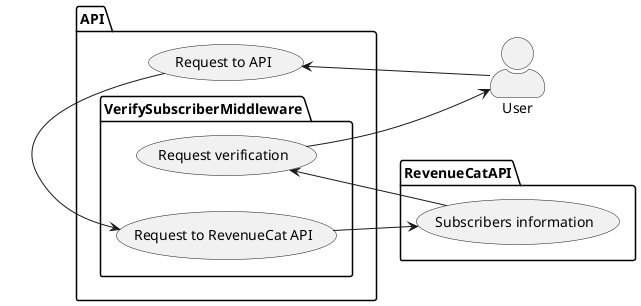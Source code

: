 @startuml VerifySubscriberMiddleware
skinparam actorStyle awesome
left to right direction
actor "User" as u
package API {
  usecase "Request to API" as UC1
  package VerifySubscriberMiddleware {
    usecase UC2 as "
    Request to RevenueCat API"
    usecase UC3 as "
    Request verification"
  }
}

package RevenueCatAPI {
  usecase R1 as "
    Subscribers information"
}

UC1 <-- u
UC1 -> UC2
UC2 --> R1
R1 --> UC3
UC3 -> u